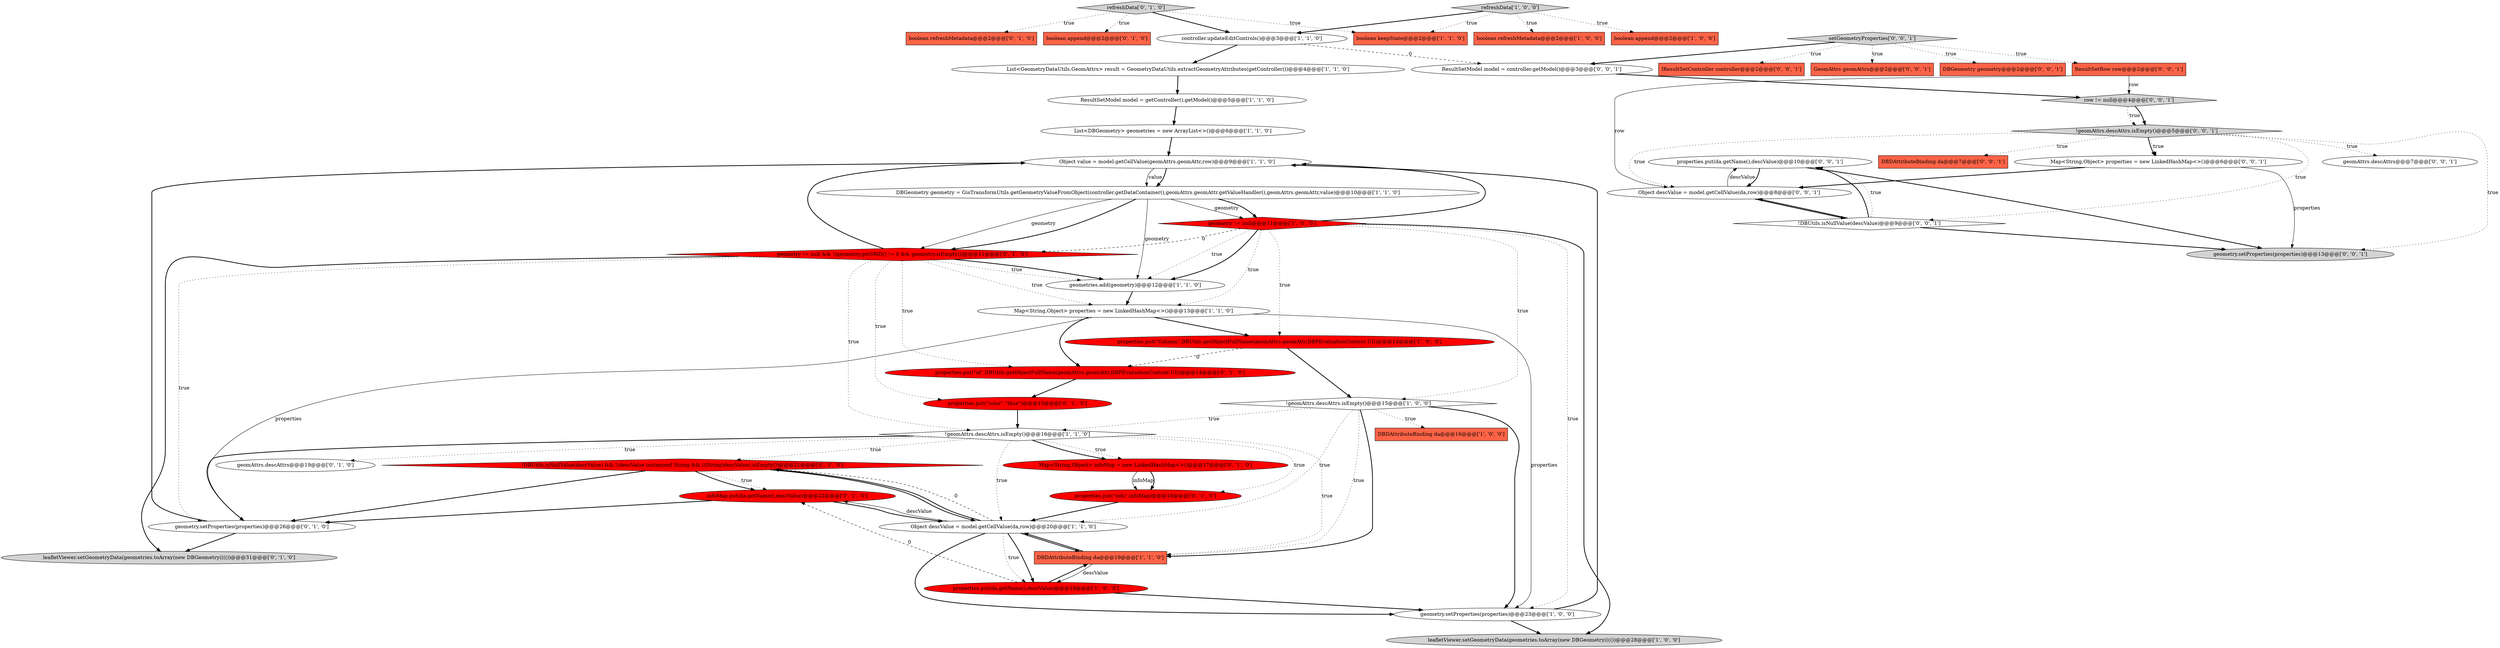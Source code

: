 digraph {
37 [style = filled, label = "properties.put(da.getName(),descValue)@@@10@@@['0', '0', '1']", fillcolor = white, shape = ellipse image = "AAA0AAABBB3BBB"];
13 [style = filled, label = "boolean refreshMetadata@@@2@@@['1', '0', '0']", fillcolor = tomato, shape = box image = "AAA0AAABBB1BBB"];
17 [style = filled, label = "boolean append@@@2@@@['1', '0', '0']", fillcolor = tomato, shape = box image = "AAA0AAABBB1BBB"];
39 [style = filled, label = "row != null@@@4@@@['0', '0', '1']", fillcolor = lightgray, shape = diamond image = "AAA0AAABBB3BBB"];
6 [style = filled, label = "geometry != null@@@11@@@['1', '0', '0']", fillcolor = red, shape = diamond image = "AAA1AAABBB1BBB"];
31 [style = filled, label = "!DBUtils.isNullValue(descValue) && !(descValue instanceof String && ((String)descValue).isEmpty())@@@21@@@['0', '1', '0']", fillcolor = red, shape = diamond image = "AAA1AAABBB2BBB"];
38 [style = filled, label = "ResultSetModel model = controller.getModel()@@@3@@@['0', '0', '1']", fillcolor = white, shape = ellipse image = "AAA0AAABBB3BBB"];
28 [style = filled, label = "infoMap.put(da.getName(),descValue)@@@22@@@['0', '1', '0']", fillcolor = red, shape = ellipse image = "AAA1AAABBB2BBB"];
34 [style = filled, label = "properties.put(\"id\",DBUtils.getObjectFullName(geomAttrs.geomAttr,DBPEvaluationContext.UI))@@@14@@@['0', '1', '0']", fillcolor = red, shape = ellipse image = "AAA1AAABBB2BBB"];
3 [style = filled, label = "DBDAttributeBinding da@@@16@@@['1', '0', '0']", fillcolor = tomato, shape = box image = "AAA0AAABBB1BBB"];
29 [style = filled, label = "refreshData['0', '1', '0']", fillcolor = lightgray, shape = diamond image = "AAA0AAABBB2BBB"];
1 [style = filled, label = "controller.updateEditControls()@@@3@@@['1', '1', '0']", fillcolor = white, shape = ellipse image = "AAA0AAABBB1BBB"];
11 [style = filled, label = "List<DBGeometry> geometries = new ArrayList<>()@@@6@@@['1', '1', '0']", fillcolor = white, shape = ellipse image = "AAA0AAABBB1BBB"];
20 [style = filled, label = "boolean keepState@@@2@@@['1', '1', '0']", fillcolor = tomato, shape = box image = "AAA0AAABBB1BBB"];
35 [style = filled, label = "!geomAttrs.descAttrs.isEmpty()@@@5@@@['0', '0', '1']", fillcolor = lightgray, shape = diamond image = "AAA0AAABBB3BBB"];
45 [style = filled, label = "ResultSetRow row@@@2@@@['0', '0', '1']", fillcolor = tomato, shape = box image = "AAA0AAABBB3BBB"];
49 [style = filled, label = "setGeometryProperties['0', '0', '1']", fillcolor = lightgray, shape = diamond image = "AAA0AAABBB3BBB"];
10 [style = filled, label = "ResultSetModel model = getController().getModel()@@@5@@@['1', '1', '0']", fillcolor = white, shape = ellipse image = "AAA0AAABBB1BBB"];
42 [style = filled, label = "geometry.setProperties(properties)@@@13@@@['0', '0', '1']", fillcolor = lightgray, shape = ellipse image = "AAA0AAABBB3BBB"];
9 [style = filled, label = "Object descValue = model.getCellValue(da,row)@@@20@@@['1', '1', '0']", fillcolor = white, shape = ellipse image = "AAA0AAABBB1BBB"];
23 [style = filled, label = "geometry != null && !(geometry.getSRID() != 0 && geometry.isEmpty())@@@11@@@['0', '1', '0']", fillcolor = red, shape = diamond image = "AAA1AAABBB2BBB"];
26 [style = filled, label = "boolean refreshMetadata@@@2@@@['0', '1', '0']", fillcolor = tomato, shape = box image = "AAA0AAABBB2BBB"];
22 [style = filled, label = "Map<String,Object> infoMap = new LinkedHashMap<>()@@@17@@@['0', '1', '0']", fillcolor = red, shape = ellipse image = "AAA1AAABBB2BBB"];
12 [style = filled, label = "List<GeometryDataUtils.GeomAttrs> result = GeometryDataUtils.extractGeometryAttributes(getController())@@@4@@@['1', '1', '0']", fillcolor = white, shape = ellipse image = "AAA0AAABBB1BBB"];
25 [style = filled, label = "properties.put(\"color\",\"blue\")@@@15@@@['0', '1', '0']", fillcolor = red, shape = ellipse image = "AAA1AAABBB2BBB"];
48 [style = filled, label = "geomAttrs.descAttrs@@@7@@@['0', '0', '1']", fillcolor = white, shape = ellipse image = "AAA0AAABBB3BBB"];
7 [style = filled, label = "geometries.add(geometry)@@@12@@@['1', '1', '0']", fillcolor = white, shape = ellipse image = "AAA0AAABBB1BBB"];
19 [style = filled, label = "Map<String,Object> properties = new LinkedHashMap<>()@@@13@@@['1', '1', '0']", fillcolor = white, shape = ellipse image = "AAA0AAABBB1BBB"];
2 [style = filled, label = "!geomAttrs.descAttrs.isEmpty()@@@15@@@['1', '0', '0']", fillcolor = white, shape = diamond image = "AAA0AAABBB1BBB"];
40 [style = filled, label = "IResultSetController controller@@@2@@@['0', '0', '1']", fillcolor = tomato, shape = box image = "AAA0AAABBB3BBB"];
5 [style = filled, label = "!geomAttrs.descAttrs.isEmpty()@@@16@@@['1', '1', '0']", fillcolor = white, shape = diamond image = "AAA0AAABBB1BBB"];
27 [style = filled, label = "geomAttrs.descAttrs@@@19@@@['0', '1', '0']", fillcolor = white, shape = ellipse image = "AAA0AAABBB2BBB"];
36 [style = filled, label = "Map<String,Object> properties = new LinkedHashMap<>()@@@6@@@['0', '0', '1']", fillcolor = white, shape = ellipse image = "AAA0AAABBB3BBB"];
4 [style = filled, label = "geometry.setProperties(properties)@@@23@@@['1', '0', '0']", fillcolor = white, shape = ellipse image = "AAA0AAABBB1BBB"];
15 [style = filled, label = "properties.put(da.getName(),descValue)@@@19@@@['1', '0', '0']", fillcolor = red, shape = ellipse image = "AAA1AAABBB1BBB"];
32 [style = filled, label = "boolean append@@@2@@@['0', '1', '0']", fillcolor = tomato, shape = box image = "AAA0AAABBB2BBB"];
41 [style = filled, label = "!DBUtils.isNullValue(descValue)@@@9@@@['0', '0', '1']", fillcolor = white, shape = diamond image = "AAA0AAABBB3BBB"];
44 [style = filled, label = "DBDAttributeBinding da@@@7@@@['0', '0', '1']", fillcolor = tomato, shape = box image = "AAA0AAABBB3BBB"];
46 [style = filled, label = "GeomAttrs geomAttrs@@@2@@@['0', '0', '1']", fillcolor = tomato, shape = box image = "AAA0AAABBB3BBB"];
14 [style = filled, label = "DBGeometry geometry = GisTransformUtils.getGeometryValueFromObject(controller.getDataContainer(),geomAttrs.geomAttr.getValueHandler(),geomAttrs.geomAttr,value)@@@10@@@['1', '1', '0']", fillcolor = white, shape = ellipse image = "AAA0AAABBB1BBB"];
47 [style = filled, label = "Object descValue = model.getCellValue(da,row)@@@8@@@['0', '0', '1']", fillcolor = white, shape = ellipse image = "AAA0AAABBB3BBB"];
0 [style = filled, label = "DBDAttributeBinding da@@@19@@@['1', '1', '0']", fillcolor = tomato, shape = box image = "AAA0AAABBB1BBB"];
43 [style = filled, label = "DBGeometry geometry@@@2@@@['0', '0', '1']", fillcolor = tomato, shape = box image = "AAA0AAABBB3BBB"];
21 [style = filled, label = "leafletViewer.setGeometryData(geometries.toArray(new DBGeometry(((())@@@28@@@['1', '0', '0']", fillcolor = lightgray, shape = ellipse image = "AAA0AAABBB1BBB"];
8 [style = filled, label = "properties.put(\"Column\",DBUtils.getObjectFullName(geomAttrs.geomAttr,DBPEvaluationContext.UI))@@@14@@@['1', '0', '0']", fillcolor = red, shape = ellipse image = "AAA1AAABBB1BBB"];
16 [style = filled, label = "refreshData['1', '0', '0']", fillcolor = lightgray, shape = diamond image = "AAA0AAABBB1BBB"];
18 [style = filled, label = "Object value = model.getCellValue(geomAttrs.geomAttr,row)@@@9@@@['1', '1', '0']", fillcolor = white, shape = ellipse image = "AAA0AAABBB1BBB"];
30 [style = filled, label = "leafletViewer.setGeometryData(geometries.toArray(new DBGeometry(((())@@@31@@@['0', '1', '0']", fillcolor = lightgray, shape = ellipse image = "AAA0AAABBB2BBB"];
24 [style = filled, label = "properties.put(\"info\",infoMap)@@@18@@@['0', '1', '0']", fillcolor = red, shape = ellipse image = "AAA1AAABBB2BBB"];
33 [style = filled, label = "geometry.setProperties(properties)@@@26@@@['0', '1', '0']", fillcolor = white, shape = ellipse image = "AAA0AAABBB2BBB"];
16->13 [style = dotted, label="true"];
31->9 [style = bold, label=""];
19->4 [style = solid, label="properties"];
16->17 [style = dotted, label="true"];
47->37 [style = solid, label="descValue"];
23->5 [style = dotted, label="true"];
28->9 [style = bold, label=""];
16->20 [style = dotted, label="true"];
35->42 [style = dotted, label="true"];
29->26 [style = dotted, label="true"];
38->39 [style = bold, label=""];
19->33 [style = solid, label="properties"];
6->19 [style = dotted, label="true"];
29->20 [style = dotted, label="true"];
5->24 [style = dotted, label="true"];
12->10 [style = bold, label=""];
33->18 [style = bold, label=""];
5->22 [style = dotted, label="true"];
31->28 [style = dotted, label="true"];
35->47 [style = dotted, label="true"];
49->40 [style = dotted, label="true"];
15->0 [style = bold, label=""];
1->12 [style = bold, label=""];
5->9 [style = dotted, label="true"];
1->38 [style = dashed, label="0"];
9->15 [style = dotted, label="true"];
29->1 [style = bold, label=""];
10->11 [style = bold, label=""];
45->39 [style = solid, label="row"];
2->3 [style = dotted, label="true"];
39->35 [style = dotted, label="true"];
14->6 [style = solid, label="geometry"];
19->34 [style = bold, label=""];
2->0 [style = dotted, label="true"];
23->30 [style = bold, label=""];
15->28 [style = dashed, label="0"];
18->14 [style = solid, label="value"];
5->33 [style = bold, label=""];
45->47 [style = solid, label="row"];
41->37 [style = bold, label=""];
4->21 [style = bold, label=""];
8->34 [style = dashed, label="0"];
49->38 [style = bold, label=""];
4->18 [style = bold, label=""];
23->19 [style = dotted, label="true"];
2->4 [style = bold, label=""];
11->18 [style = bold, label=""];
14->23 [style = solid, label="geometry"];
35->44 [style = dotted, label="true"];
9->31 [style = dashed, label="0"];
31->33 [style = bold, label=""];
39->35 [style = bold, label=""];
0->15 [style = solid, label="descValue"];
35->48 [style = dotted, label="true"];
22->24 [style = solid, label="infoMap"];
33->30 [style = bold, label=""];
47->41 [style = bold, label=""];
6->7 [style = dotted, label="true"];
23->7 [style = bold, label=""];
31->28 [style = bold, label=""];
23->33 [style = dotted, label="true"];
6->7 [style = bold, label=""];
5->22 [style = bold, label=""];
29->32 [style = dotted, label="true"];
14->6 [style = bold, label=""];
49->46 [style = dotted, label="true"];
37->47 [style = bold, label=""];
6->18 [style = bold, label=""];
6->21 [style = bold, label=""];
9->31 [style = bold, label=""];
5->31 [style = dotted, label="true"];
5->0 [style = dotted, label="true"];
41->37 [style = dotted, label="true"];
23->7 [style = dotted, label="true"];
49->45 [style = dotted, label="true"];
36->42 [style = solid, label="properties"];
2->0 [style = bold, label=""];
6->2 [style = dotted, label="true"];
2->9 [style = dotted, label="true"];
14->23 [style = bold, label=""];
8->2 [style = bold, label=""];
16->1 [style = bold, label=""];
6->8 [style = dotted, label="true"];
5->27 [style = dotted, label="true"];
35->41 [style = dotted, label="true"];
25->5 [style = bold, label=""];
41->47 [style = bold, label=""];
2->5 [style = dotted, label="true"];
7->19 [style = bold, label=""];
23->25 [style = dotted, label="true"];
23->18 [style = bold, label=""];
49->43 [style = dotted, label="true"];
37->42 [style = bold, label=""];
24->9 [style = bold, label=""];
0->9 [style = bold, label=""];
36->47 [style = bold, label=""];
34->25 [style = bold, label=""];
9->0 [style = bold, label=""];
9->28 [style = solid, label="descValue"];
35->36 [style = dotted, label="true"];
9->4 [style = bold, label=""];
19->8 [style = bold, label=""];
14->7 [style = solid, label="geometry"];
28->33 [style = bold, label=""];
6->4 [style = dotted, label="true"];
9->15 [style = bold, label=""];
15->4 [style = bold, label=""];
22->24 [style = bold, label=""];
35->36 [style = bold, label=""];
23->34 [style = dotted, label="true"];
18->14 [style = bold, label=""];
6->23 [style = dashed, label="0"];
41->42 [style = bold, label=""];
}
